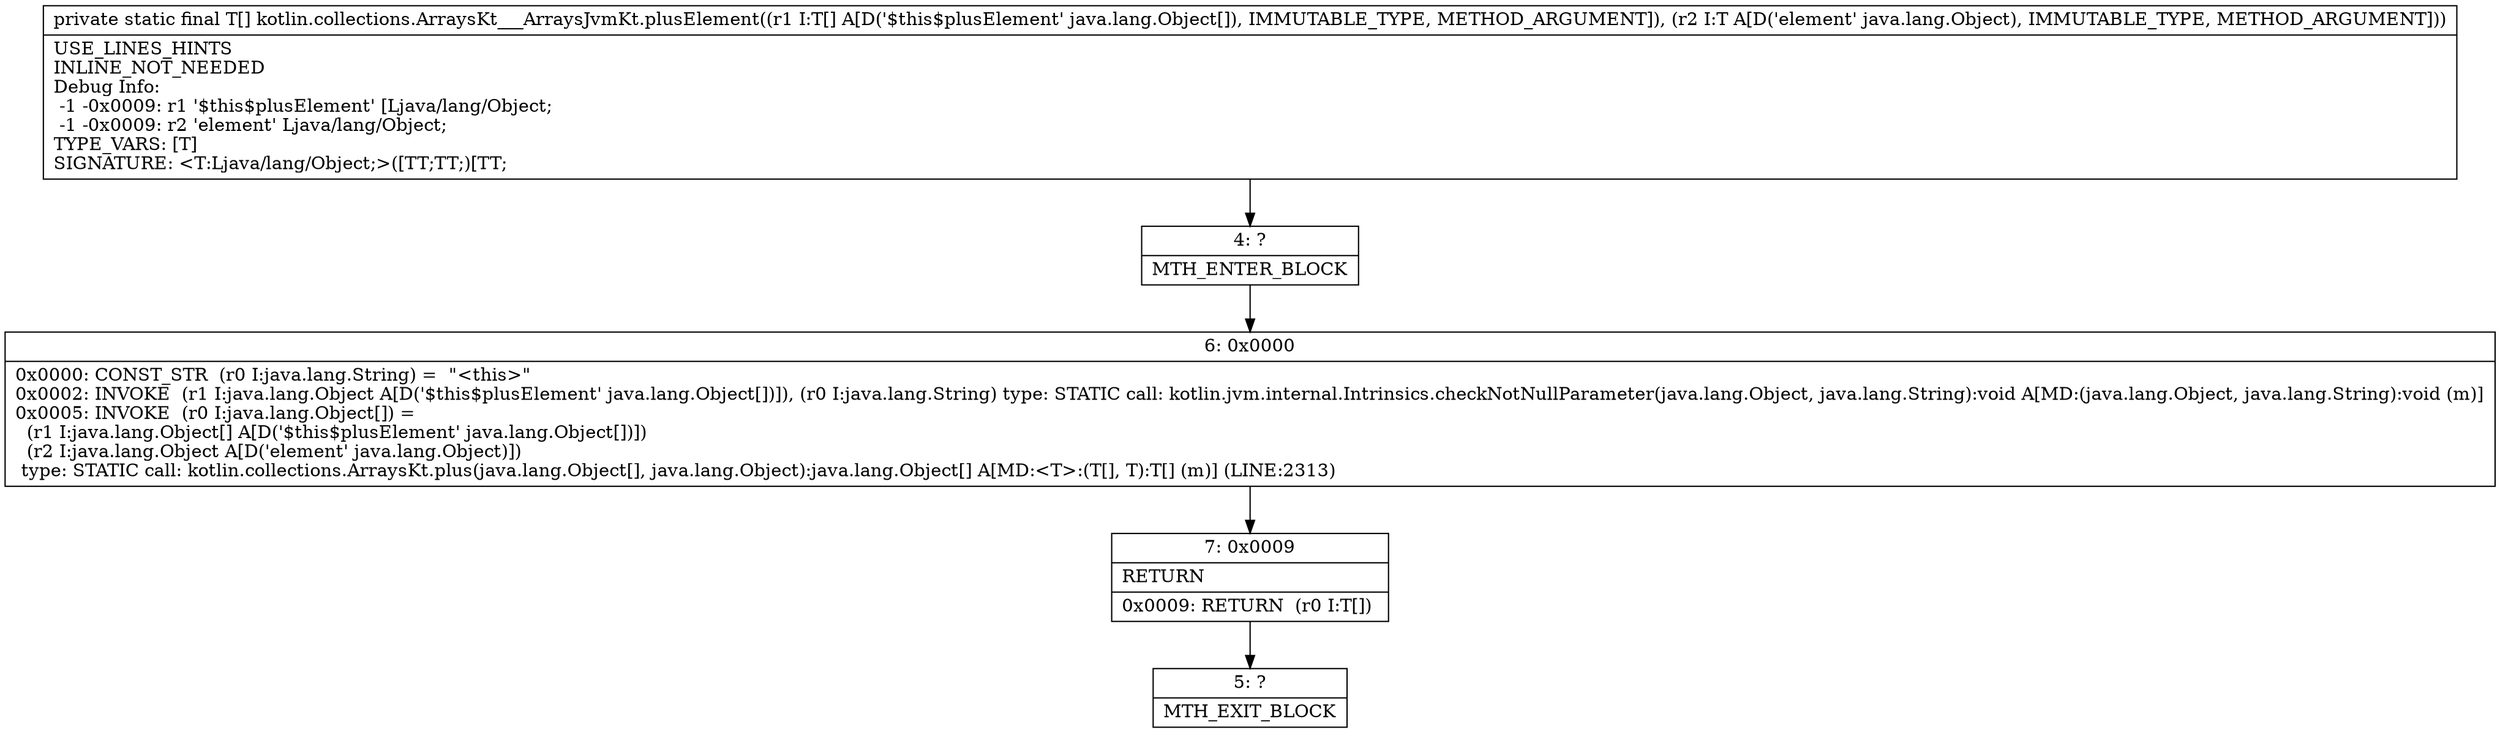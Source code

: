 digraph "CFG forkotlin.collections.ArraysKt___ArraysJvmKt.plusElement([Ljava\/lang\/Object;Ljava\/lang\/Object;)[Ljava\/lang\/Object;" {
Node_4 [shape=record,label="{4\:\ ?|MTH_ENTER_BLOCK\l}"];
Node_6 [shape=record,label="{6\:\ 0x0000|0x0000: CONST_STR  (r0 I:java.lang.String) =  \"\<this\>\" \l0x0002: INVOKE  (r1 I:java.lang.Object A[D('$this$plusElement' java.lang.Object[])]), (r0 I:java.lang.String) type: STATIC call: kotlin.jvm.internal.Intrinsics.checkNotNullParameter(java.lang.Object, java.lang.String):void A[MD:(java.lang.Object, java.lang.String):void (m)]\l0x0005: INVOKE  (r0 I:java.lang.Object[]) = \l  (r1 I:java.lang.Object[] A[D('$this$plusElement' java.lang.Object[])])\l  (r2 I:java.lang.Object A[D('element' java.lang.Object)])\l type: STATIC call: kotlin.collections.ArraysKt.plus(java.lang.Object[], java.lang.Object):java.lang.Object[] A[MD:\<T\>:(T[], T):T[] (m)] (LINE:2313)\l}"];
Node_7 [shape=record,label="{7\:\ 0x0009|RETURN\l|0x0009: RETURN  (r0 I:T[]) \l}"];
Node_5 [shape=record,label="{5\:\ ?|MTH_EXIT_BLOCK\l}"];
MethodNode[shape=record,label="{private static final T[] kotlin.collections.ArraysKt___ArraysJvmKt.plusElement((r1 I:T[] A[D('$this$plusElement' java.lang.Object[]), IMMUTABLE_TYPE, METHOD_ARGUMENT]), (r2 I:T A[D('element' java.lang.Object), IMMUTABLE_TYPE, METHOD_ARGUMENT]))  | USE_LINES_HINTS\lINLINE_NOT_NEEDED\lDebug Info:\l  \-1 \-0x0009: r1 '$this$plusElement' [Ljava\/lang\/Object;\l  \-1 \-0x0009: r2 'element' Ljava\/lang\/Object;\lTYPE_VARS: [T]\lSIGNATURE: \<T:Ljava\/lang\/Object;\>([TT;TT;)[TT;\l}"];
MethodNode -> Node_4;Node_4 -> Node_6;
Node_6 -> Node_7;
Node_7 -> Node_5;
}

